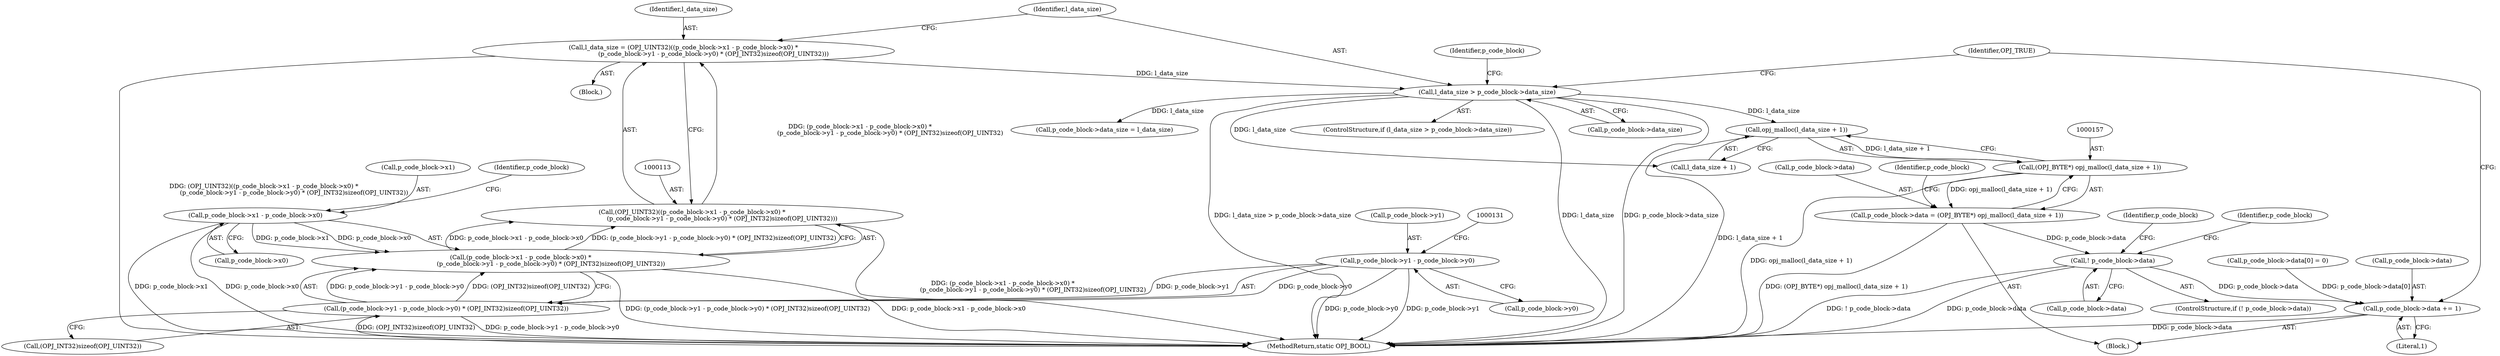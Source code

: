 digraph "0_openjpeg_397f62c0a838e15d667ef50e27d5d011d2c79c04@API" {
"1000158" [label="(Call,opj_malloc(l_data_size + 1))"];
"1000135" [label="(Call,l_data_size > p_code_block->data_size)"];
"1000110" [label="(Call,l_data_size = (OPJ_UINT32)((p_code_block->x1 - p_code_block->x0) *\n                               (p_code_block->y1 - p_code_block->y0) * (OPJ_INT32)sizeof(OPJ_UINT32)))"];
"1000112" [label="(Call,(OPJ_UINT32)((p_code_block->x1 - p_code_block->x0) *\n                               (p_code_block->y1 - p_code_block->y0) * (OPJ_INT32)sizeof(OPJ_UINT32)))"];
"1000114" [label="(Call,(p_code_block->x1 - p_code_block->x0) *\n                               (p_code_block->y1 - p_code_block->y0) * (OPJ_INT32)sizeof(OPJ_UINT32))"];
"1000115" [label="(Call,p_code_block->x1 - p_code_block->x0)"];
"1000122" [label="(Call,(p_code_block->y1 - p_code_block->y0) * (OPJ_INT32)sizeof(OPJ_UINT32))"];
"1000123" [label="(Call,p_code_block->y1 - p_code_block->y0)"];
"1000156" [label="(Call,(OPJ_BYTE*) opj_malloc(l_data_size + 1))"];
"1000152" [label="(Call,p_code_block->data = (OPJ_BYTE*) opj_malloc(l_data_size + 1))"];
"1000163" [label="(Call,! p_code_block->data)"];
"1000187" [label="(Call,p_code_block->data += 1)"];
"1000135" [label="(Call,l_data_size > p_code_block->data_size)"];
"1000193" [label="(Identifier,OPJ_TRUE)"];
"1000110" [label="(Call,l_data_size = (OPJ_UINT32)((p_code_block->x1 - p_code_block->x0) *\n                               (p_code_block->y1 - p_code_block->y0) * (OPJ_INT32)sizeof(OPJ_UINT32)))"];
"1000175" [label="(Call,p_code_block->data_size = l_data_size)"];
"1000112" [label="(Call,(OPJ_UINT32)((p_code_block->x1 - p_code_block->x0) *\n                               (p_code_block->y1 - p_code_block->y0) * (OPJ_INT32)sizeof(OPJ_UINT32)))"];
"1000119" [label="(Call,p_code_block->x0)"];
"1000163" [label="(Call,! p_code_block->data)"];
"1000122" [label="(Call,(p_code_block->y1 - p_code_block->y0) * (OPJ_INT32)sizeof(OPJ_UINT32))"];
"1000108" [label="(Block,)"];
"1000170" [label="(Identifier,p_code_block)"];
"1000152" [label="(Call,p_code_block->data = (OPJ_BYTE*) opj_malloc(l_data_size + 1))"];
"1000159" [label="(Call,l_data_size + 1)"];
"1000140" [label="(Block,)"];
"1000162" [label="(ControlStructure,if (! p_code_block->data))"];
"1000187" [label="(Call,p_code_block->data += 1)"];
"1000180" [label="(Call,p_code_block->data[0] = 0)"];
"1000125" [label="(Identifier,p_code_block)"];
"1000177" [label="(Identifier,p_code_block)"];
"1000153" [label="(Call,p_code_block->data)"];
"1000143" [label="(Identifier,p_code_block)"];
"1000116" [label="(Call,p_code_block->x1)"];
"1000137" [label="(Call,p_code_block->data_size)"];
"1000164" [label="(Call,p_code_block->data)"];
"1000127" [label="(Call,p_code_block->y0)"];
"1000165" [label="(Identifier,p_code_block)"];
"1000115" [label="(Call,p_code_block->x1 - p_code_block->x0)"];
"1000156" [label="(Call,(OPJ_BYTE*) opj_malloc(l_data_size + 1))"];
"1000114" [label="(Call,(p_code_block->x1 - p_code_block->x0) *\n                               (p_code_block->y1 - p_code_block->y0) * (OPJ_INT32)sizeof(OPJ_UINT32))"];
"1000194" [label="(MethodReturn,static OPJ_BOOL)"];
"1000158" [label="(Call,opj_malloc(l_data_size + 1))"];
"1000123" [label="(Call,p_code_block->y1 - p_code_block->y0)"];
"1000191" [label="(Literal,1)"];
"1000136" [label="(Identifier,l_data_size)"];
"1000130" [label="(Call,(OPJ_INT32)sizeof(OPJ_UINT32))"];
"1000124" [label="(Call,p_code_block->y1)"];
"1000134" [label="(ControlStructure,if (l_data_size > p_code_block->data_size))"];
"1000111" [label="(Identifier,l_data_size)"];
"1000188" [label="(Call,p_code_block->data)"];
"1000158" -> "1000156"  [label="AST: "];
"1000158" -> "1000159"  [label="CFG: "];
"1000159" -> "1000158"  [label="AST: "];
"1000156" -> "1000158"  [label="CFG: "];
"1000158" -> "1000194"  [label="DDG: l_data_size + 1"];
"1000158" -> "1000156"  [label="DDG: l_data_size + 1"];
"1000135" -> "1000158"  [label="DDG: l_data_size"];
"1000135" -> "1000134"  [label="AST: "];
"1000135" -> "1000137"  [label="CFG: "];
"1000136" -> "1000135"  [label="AST: "];
"1000137" -> "1000135"  [label="AST: "];
"1000143" -> "1000135"  [label="CFG: "];
"1000193" -> "1000135"  [label="CFG: "];
"1000135" -> "1000194"  [label="DDG: l_data_size > p_code_block->data_size"];
"1000135" -> "1000194"  [label="DDG: l_data_size"];
"1000135" -> "1000194"  [label="DDG: p_code_block->data_size"];
"1000110" -> "1000135"  [label="DDG: l_data_size"];
"1000135" -> "1000159"  [label="DDG: l_data_size"];
"1000135" -> "1000175"  [label="DDG: l_data_size"];
"1000110" -> "1000108"  [label="AST: "];
"1000110" -> "1000112"  [label="CFG: "];
"1000111" -> "1000110"  [label="AST: "];
"1000112" -> "1000110"  [label="AST: "];
"1000136" -> "1000110"  [label="CFG: "];
"1000110" -> "1000194"  [label="DDG: (OPJ_UINT32)((p_code_block->x1 - p_code_block->x0) *\n                               (p_code_block->y1 - p_code_block->y0) * (OPJ_INT32)sizeof(OPJ_UINT32))"];
"1000112" -> "1000110"  [label="DDG: (p_code_block->x1 - p_code_block->x0) *\n                               (p_code_block->y1 - p_code_block->y0) * (OPJ_INT32)sizeof(OPJ_UINT32)"];
"1000112" -> "1000114"  [label="CFG: "];
"1000113" -> "1000112"  [label="AST: "];
"1000114" -> "1000112"  [label="AST: "];
"1000112" -> "1000194"  [label="DDG: (p_code_block->x1 - p_code_block->x0) *\n                               (p_code_block->y1 - p_code_block->y0) * (OPJ_INT32)sizeof(OPJ_UINT32)"];
"1000114" -> "1000112"  [label="DDG: p_code_block->x1 - p_code_block->x0"];
"1000114" -> "1000112"  [label="DDG: (p_code_block->y1 - p_code_block->y0) * (OPJ_INT32)sizeof(OPJ_UINT32)"];
"1000114" -> "1000122"  [label="CFG: "];
"1000115" -> "1000114"  [label="AST: "];
"1000122" -> "1000114"  [label="AST: "];
"1000114" -> "1000194"  [label="DDG: p_code_block->x1 - p_code_block->x0"];
"1000114" -> "1000194"  [label="DDG: (p_code_block->y1 - p_code_block->y0) * (OPJ_INT32)sizeof(OPJ_UINT32)"];
"1000115" -> "1000114"  [label="DDG: p_code_block->x1"];
"1000115" -> "1000114"  [label="DDG: p_code_block->x0"];
"1000122" -> "1000114"  [label="DDG: p_code_block->y1 - p_code_block->y0"];
"1000122" -> "1000114"  [label="DDG: (OPJ_INT32)sizeof(OPJ_UINT32)"];
"1000115" -> "1000119"  [label="CFG: "];
"1000116" -> "1000115"  [label="AST: "];
"1000119" -> "1000115"  [label="AST: "];
"1000125" -> "1000115"  [label="CFG: "];
"1000115" -> "1000194"  [label="DDG: p_code_block->x0"];
"1000115" -> "1000194"  [label="DDG: p_code_block->x1"];
"1000122" -> "1000130"  [label="CFG: "];
"1000123" -> "1000122"  [label="AST: "];
"1000130" -> "1000122"  [label="AST: "];
"1000122" -> "1000194"  [label="DDG: (OPJ_INT32)sizeof(OPJ_UINT32)"];
"1000122" -> "1000194"  [label="DDG: p_code_block->y1 - p_code_block->y0"];
"1000123" -> "1000122"  [label="DDG: p_code_block->y1"];
"1000123" -> "1000122"  [label="DDG: p_code_block->y0"];
"1000123" -> "1000127"  [label="CFG: "];
"1000124" -> "1000123"  [label="AST: "];
"1000127" -> "1000123"  [label="AST: "];
"1000131" -> "1000123"  [label="CFG: "];
"1000123" -> "1000194"  [label="DDG: p_code_block->y0"];
"1000123" -> "1000194"  [label="DDG: p_code_block->y1"];
"1000156" -> "1000152"  [label="AST: "];
"1000157" -> "1000156"  [label="AST: "];
"1000152" -> "1000156"  [label="CFG: "];
"1000156" -> "1000194"  [label="DDG: opj_malloc(l_data_size + 1)"];
"1000156" -> "1000152"  [label="DDG: opj_malloc(l_data_size + 1)"];
"1000152" -> "1000140"  [label="AST: "];
"1000153" -> "1000152"  [label="AST: "];
"1000165" -> "1000152"  [label="CFG: "];
"1000152" -> "1000194"  [label="DDG: (OPJ_BYTE*) opj_malloc(l_data_size + 1)"];
"1000152" -> "1000163"  [label="DDG: p_code_block->data"];
"1000163" -> "1000162"  [label="AST: "];
"1000163" -> "1000164"  [label="CFG: "];
"1000164" -> "1000163"  [label="AST: "];
"1000170" -> "1000163"  [label="CFG: "];
"1000177" -> "1000163"  [label="CFG: "];
"1000163" -> "1000194"  [label="DDG: p_code_block->data"];
"1000163" -> "1000194"  [label="DDG: ! p_code_block->data"];
"1000163" -> "1000187"  [label="DDG: p_code_block->data"];
"1000187" -> "1000140"  [label="AST: "];
"1000187" -> "1000191"  [label="CFG: "];
"1000188" -> "1000187"  [label="AST: "];
"1000191" -> "1000187"  [label="AST: "];
"1000193" -> "1000187"  [label="CFG: "];
"1000187" -> "1000194"  [label="DDG: p_code_block->data"];
"1000180" -> "1000187"  [label="DDG: p_code_block->data[0]"];
}
